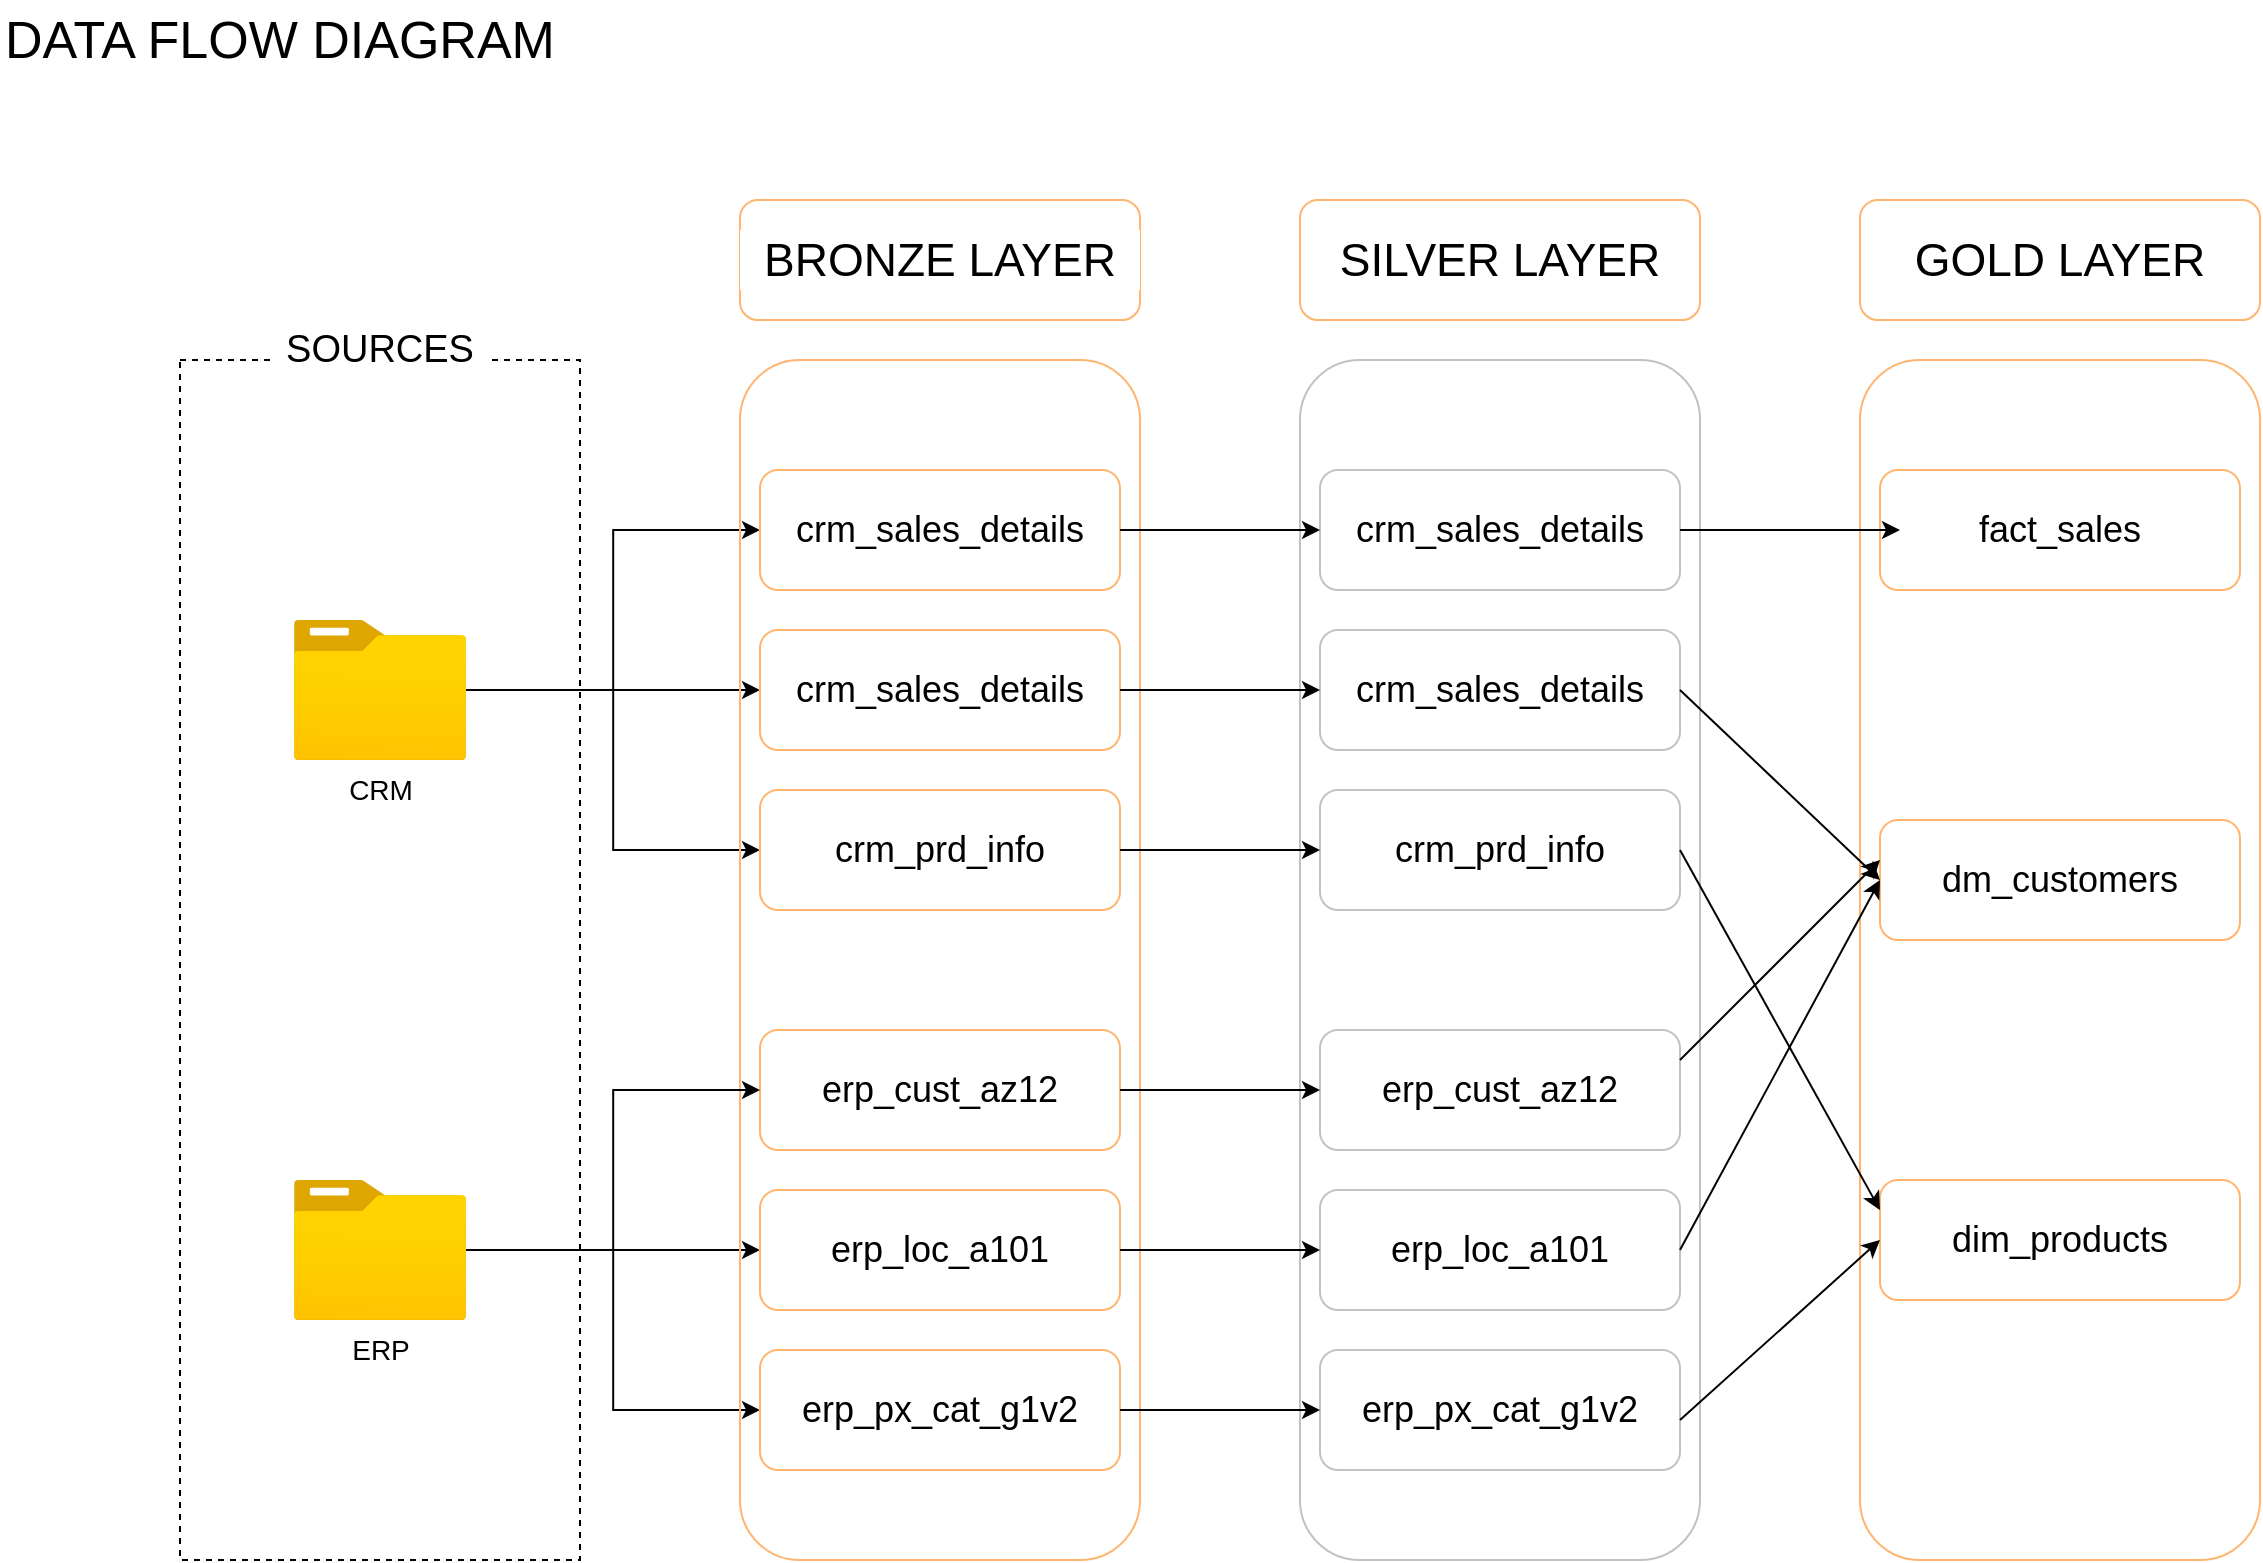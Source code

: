 <mxfile version="28.1.2">
  <diagram name="Page-1" id="Qnqrf3mM9ic47OpevB5z">
    <mxGraphModel dx="496" dy="1124" grid="1" gridSize="10" guides="1" tooltips="1" connect="1" arrows="1" fold="1" page="1" pageScale="1" pageWidth="1600" pageHeight="900" math="0" shadow="0">
      <root>
        <mxCell id="0" />
        <mxCell id="1" parent="0" />
        <mxCell id="ktRouUgQBSJWXrkZJeMn-16" value="" style="rounded=1;whiteSpace=wrap;html=1;fillColor=none;strokeColor=#C2C2C2;" vertex="1" parent="1">
          <mxGeometry x="680" y="200" width="200" height="600" as="geometry" />
        </mxCell>
        <mxCell id="w7vcbSv_xa6yoVL9aL-E-1" value="DATA FLOW DIAGRAM" style="text;html=1;align=center;verticalAlign=middle;whiteSpace=wrap;rounded=0;fontSize=26;" parent="1" vertex="1">
          <mxGeometry x="30" y="20" width="280" height="40" as="geometry" />
        </mxCell>
        <mxCell id="w7vcbSv_xa6yoVL9aL-E-3" value="" style="rounded=0;whiteSpace=wrap;html=1;fillColor=none;dashed=1;" parent="1" vertex="1">
          <mxGeometry x="120" y="200" width="200" height="600" as="geometry" />
        </mxCell>
        <mxCell id="w7vcbSv_xa6yoVL9aL-E-4" value="SOURCES" style="text;html=1;align=center;verticalAlign=middle;whiteSpace=wrap;rounded=0;fontSize=19;fillColor=default;" parent="1" vertex="1">
          <mxGeometry x="165" y="180" width="110" height="30" as="geometry" />
        </mxCell>
        <mxCell id="w7vcbSv_xa6yoVL9aL-E-34" style="edgeStyle=orthogonalEdgeStyle;rounded=0;orthogonalLoop=1;jettySize=auto;html=1;" parent="1" source="w7vcbSv_xa6yoVL9aL-E-5" edge="1">
          <mxGeometry relative="1" as="geometry">
            <mxPoint x="410" y="365.0" as="targetPoint" />
          </mxGeometry>
        </mxCell>
        <mxCell id="w7vcbSv_xa6yoVL9aL-E-35" style="edgeStyle=orthogonalEdgeStyle;rounded=0;orthogonalLoop=1;jettySize=auto;html=1;entryX=0;entryY=0.5;entryDx=0;entryDy=0;" parent="1" source="w7vcbSv_xa6yoVL9aL-E-5" target="w7vcbSv_xa6yoVL9aL-E-10" edge="1">
          <mxGeometry relative="1" as="geometry" />
        </mxCell>
        <mxCell id="w7vcbSv_xa6yoVL9aL-E-36" style="edgeStyle=orthogonalEdgeStyle;rounded=0;orthogonalLoop=1;jettySize=auto;html=1;entryX=0;entryY=0.5;entryDx=0;entryDy=0;" parent="1" source="w7vcbSv_xa6yoVL9aL-E-5" target="w7vcbSv_xa6yoVL9aL-E-12" edge="1">
          <mxGeometry relative="1" as="geometry" />
        </mxCell>
        <mxCell id="w7vcbSv_xa6yoVL9aL-E-5" value="CRM" style="image;aspect=fixed;html=1;points=[];align=center;fontSize=14;image=img/lib/azure2/general/Folder_Blank.svg;" parent="1" vertex="1">
          <mxGeometry x="176.87" y="330" width="86.25" height="70" as="geometry" />
        </mxCell>
        <mxCell id="w7vcbSv_xa6yoVL9aL-E-30" style="edgeStyle=orthogonalEdgeStyle;rounded=0;orthogonalLoop=1;jettySize=auto;html=1;entryX=0;entryY=0.5;entryDx=0;entryDy=0;" parent="1" source="w7vcbSv_xa6yoVL9aL-E-6" target="w7vcbSv_xa6yoVL9aL-E-14" edge="1">
          <mxGeometry relative="1" as="geometry" />
        </mxCell>
        <mxCell id="w7vcbSv_xa6yoVL9aL-E-33" style="edgeStyle=orthogonalEdgeStyle;rounded=0;orthogonalLoop=1;jettySize=auto;html=1;entryX=0;entryY=0.5;entryDx=0;entryDy=0;" parent="1" source="w7vcbSv_xa6yoVL9aL-E-6" target="w7vcbSv_xa6yoVL9aL-E-15" edge="1">
          <mxGeometry relative="1" as="geometry" />
        </mxCell>
        <mxCell id="w7vcbSv_xa6yoVL9aL-E-6" value="ERP" style="image;aspect=fixed;html=1;points=[];align=center;fontSize=14;image=img/lib/azure2/general/Folder_Blank.svg;" parent="1" vertex="1">
          <mxGeometry x="176.88" y="610" width="86.25" height="70" as="geometry" />
        </mxCell>
        <mxCell id="w7vcbSv_xa6yoVL9aL-E-7" value="" style="rounded=1;whiteSpace=wrap;html=1;fillColor=none;strokeColor=#FFB570;" parent="1" vertex="1">
          <mxGeometry x="400" y="200" width="200" height="600" as="geometry" />
        </mxCell>
        <mxCell id="w7vcbSv_xa6yoVL9aL-E-8" value="" style="rounded=1;whiteSpace=wrap;html=1;fillColor=default;strokeColor=#FFB570;" parent="1" vertex="1">
          <mxGeometry x="400" y="120" width="200" height="60" as="geometry" />
        </mxCell>
        <mxCell id="w7vcbSv_xa6yoVL9aL-E-9" value="BRONZE LAYER" style="text;html=1;align=center;verticalAlign=middle;whiteSpace=wrap;rounded=0;fontSize=23;fillColor=default;" parent="1" vertex="1">
          <mxGeometry x="400" y="135" width="200" height="30" as="geometry" />
        </mxCell>
        <mxCell id="w7vcbSv_xa6yoVL9aL-E-16" value="" style="group" parent="1" vertex="1" connectable="0">
          <mxGeometry x="410" y="255" width="200" height="220" as="geometry" />
        </mxCell>
        <mxCell id="w7vcbSv_xa6yoVL9aL-E-10" value="" style="rounded=1;whiteSpace=wrap;html=1;fillColor=default;strokeColor=#FFB570;" parent="w7vcbSv_xa6yoVL9aL-E-16" vertex="1">
          <mxGeometry width="180" height="60" as="geometry" />
        </mxCell>
        <mxCell id="w7vcbSv_xa6yoVL9aL-E-11" value="" style="rounded=1;whiteSpace=wrap;html=1;fillColor=default;strokeColor=#FFB570;" parent="w7vcbSv_xa6yoVL9aL-E-16" vertex="1">
          <mxGeometry y="80" width="180" height="60" as="geometry" />
        </mxCell>
        <mxCell id="w7vcbSv_xa6yoVL9aL-E-12" value="" style="rounded=1;whiteSpace=wrap;html=1;fillColor=default;strokeColor=#FFB570;" parent="w7vcbSv_xa6yoVL9aL-E-16" vertex="1">
          <mxGeometry y="160" width="180" height="60" as="geometry" />
        </mxCell>
        <mxCell id="w7vcbSv_xa6yoVL9aL-E-18" value="crm_sales_details" style="text;html=1;align=center;verticalAlign=middle;whiteSpace=wrap;rounded=0;fontSize=18;fillColor=none;" parent="w7vcbSv_xa6yoVL9aL-E-16" vertex="1">
          <mxGeometry x="10" y="15" width="160" height="30" as="geometry" />
        </mxCell>
        <mxCell id="w7vcbSv_xa6yoVL9aL-E-19" value="crm_sales_details" style="text;html=1;align=center;verticalAlign=middle;whiteSpace=wrap;rounded=0;fontSize=18;fillColor=none;" parent="w7vcbSv_xa6yoVL9aL-E-16" vertex="1">
          <mxGeometry x="10" y="95" width="160" height="30" as="geometry" />
        </mxCell>
        <mxCell id="w7vcbSv_xa6yoVL9aL-E-20" value="crm_prd_info" style="text;html=1;align=center;verticalAlign=middle;whiteSpace=wrap;rounded=0;fontSize=18;fillColor=none;" parent="w7vcbSv_xa6yoVL9aL-E-16" vertex="1">
          <mxGeometry x="10" y="175" width="160" height="30" as="geometry" />
        </mxCell>
        <mxCell id="w7vcbSv_xa6yoVL9aL-E-17" value="" style="group" parent="1" vertex="1" connectable="0">
          <mxGeometry x="410" y="535" width="180" height="220" as="geometry" />
        </mxCell>
        <mxCell id="w7vcbSv_xa6yoVL9aL-E-13" value="" style="rounded=1;whiteSpace=wrap;html=1;fillColor=default;strokeColor=#FFB570;" parent="w7vcbSv_xa6yoVL9aL-E-17" vertex="1">
          <mxGeometry width="180" height="60" as="geometry" />
        </mxCell>
        <mxCell id="w7vcbSv_xa6yoVL9aL-E-14" value="" style="rounded=1;whiteSpace=wrap;html=1;fillColor=default;strokeColor=#FFB570;" parent="w7vcbSv_xa6yoVL9aL-E-17" vertex="1">
          <mxGeometry y="80" width="180" height="60" as="geometry" />
        </mxCell>
        <mxCell id="w7vcbSv_xa6yoVL9aL-E-15" value="" style="rounded=1;whiteSpace=wrap;html=1;fillColor=default;strokeColor=#FFB570;" parent="w7vcbSv_xa6yoVL9aL-E-17" vertex="1">
          <mxGeometry y="160" width="180" height="60" as="geometry" />
        </mxCell>
        <mxCell id="w7vcbSv_xa6yoVL9aL-E-24" value="erp_cust_az12" style="text;html=1;align=center;verticalAlign=middle;whiteSpace=wrap;rounded=0;fontSize=18;fillColor=none;" parent="w7vcbSv_xa6yoVL9aL-E-17" vertex="1">
          <mxGeometry x="10" y="15" width="160" height="30" as="geometry" />
        </mxCell>
        <mxCell id="w7vcbSv_xa6yoVL9aL-E-27" value="erp_loc_a101" style="text;html=1;align=center;verticalAlign=middle;whiteSpace=wrap;rounded=0;fontSize=18;fillColor=none;" parent="w7vcbSv_xa6yoVL9aL-E-17" vertex="1">
          <mxGeometry x="10" y="95" width="160" height="30" as="geometry" />
        </mxCell>
        <mxCell id="w7vcbSv_xa6yoVL9aL-E-28" value="erp_px_cat_g1v2" style="text;html=1;align=center;verticalAlign=middle;whiteSpace=wrap;rounded=0;fontSize=18;fillColor=none;" parent="w7vcbSv_xa6yoVL9aL-E-17" vertex="1">
          <mxGeometry x="10" y="175" width="160" height="30" as="geometry" />
        </mxCell>
        <mxCell id="w7vcbSv_xa6yoVL9aL-E-32" style="edgeStyle=orthogonalEdgeStyle;rounded=0;orthogonalLoop=1;jettySize=auto;html=1;entryX=0;entryY=0.5;entryDx=0;entryDy=0;" parent="1" source="w7vcbSv_xa6yoVL9aL-E-6" target="w7vcbSv_xa6yoVL9aL-E-13" edge="1">
          <mxGeometry relative="1" as="geometry" />
        </mxCell>
        <mxCell id="ktRouUgQBSJWXrkZJeMn-1" value="SILVER LAYER" style="rounded=1;whiteSpace=wrap;html=1;fillColor=default;strokeColor=light-dark(#FFB570,#C2C2C2);fontSize=23;" vertex="1" parent="1">
          <mxGeometry x="680" y="120" width="200" height="60" as="geometry" />
        </mxCell>
        <mxCell id="ktRouUgQBSJWXrkZJeMn-2" value="" style="group" vertex="1" connectable="0" parent="1">
          <mxGeometry x="670" y="255" width="200" height="545" as="geometry" />
        </mxCell>
        <mxCell id="ktRouUgQBSJWXrkZJeMn-3" value="" style="rounded=1;whiteSpace=wrap;html=1;fillColor=default;strokeColor=#C2C2C2;" vertex="1" parent="ktRouUgQBSJWXrkZJeMn-2">
          <mxGeometry x="20" width="180" height="60" as="geometry" />
        </mxCell>
        <mxCell id="ktRouUgQBSJWXrkZJeMn-4" value="" style="rounded=1;whiteSpace=wrap;html=1;fillColor=default;strokeColor=#C2C2C2;" vertex="1" parent="ktRouUgQBSJWXrkZJeMn-2">
          <mxGeometry x="20" y="80" width="180" height="60" as="geometry" />
        </mxCell>
        <mxCell id="ktRouUgQBSJWXrkZJeMn-5" value="" style="rounded=1;whiteSpace=wrap;html=1;fillColor=default;strokeColor=#C2C2C2;" vertex="1" parent="ktRouUgQBSJWXrkZJeMn-2">
          <mxGeometry x="20" y="160" width="180" height="60" as="geometry" />
        </mxCell>
        <mxCell id="ktRouUgQBSJWXrkZJeMn-6" value="crm_sales_details" style="text;html=1;align=center;verticalAlign=middle;whiteSpace=wrap;rounded=0;fontSize=18;fillColor=none;" vertex="1" parent="ktRouUgQBSJWXrkZJeMn-2">
          <mxGeometry x="30" y="15" width="160" height="30" as="geometry" />
        </mxCell>
        <mxCell id="ktRouUgQBSJWXrkZJeMn-7" value="crm_sales_details" style="text;html=1;align=center;verticalAlign=middle;whiteSpace=wrap;rounded=0;fontSize=18;fillColor=none;" vertex="1" parent="ktRouUgQBSJWXrkZJeMn-2">
          <mxGeometry x="30" y="95" width="160" height="30" as="geometry" />
        </mxCell>
        <mxCell id="ktRouUgQBSJWXrkZJeMn-8" value="crm_prd_info" style="text;html=1;align=center;verticalAlign=middle;whiteSpace=wrap;rounded=0;fontSize=18;fillColor=none;" vertex="1" parent="ktRouUgQBSJWXrkZJeMn-2">
          <mxGeometry x="30" y="175" width="160" height="30" as="geometry" />
        </mxCell>
        <mxCell id="ktRouUgQBSJWXrkZJeMn-9" value="" style="group" vertex="1" connectable="0" parent="1">
          <mxGeometry x="670" y="535" width="180" height="220" as="geometry" />
        </mxCell>
        <mxCell id="ktRouUgQBSJWXrkZJeMn-10" value="" style="rounded=1;whiteSpace=wrap;html=1;fillColor=default;strokeColor=#C2C2C2;" vertex="1" parent="ktRouUgQBSJWXrkZJeMn-9">
          <mxGeometry x="20" width="180" height="60" as="geometry" />
        </mxCell>
        <mxCell id="ktRouUgQBSJWXrkZJeMn-11" value="" style="rounded=1;whiteSpace=wrap;html=1;fillColor=default;strokeColor=#C2C2C2;" vertex="1" parent="ktRouUgQBSJWXrkZJeMn-9">
          <mxGeometry x="20" y="80" width="180" height="60" as="geometry" />
        </mxCell>
        <mxCell id="ktRouUgQBSJWXrkZJeMn-12" value="" style="rounded=1;whiteSpace=wrap;html=1;fillColor=default;strokeColor=#C2C2C2;" vertex="1" parent="ktRouUgQBSJWXrkZJeMn-9">
          <mxGeometry x="20" y="160" width="180" height="60" as="geometry" />
        </mxCell>
        <mxCell id="ktRouUgQBSJWXrkZJeMn-13" value="erp_cust_az12" style="text;html=1;align=center;verticalAlign=middle;whiteSpace=wrap;rounded=0;fontSize=18;fillColor=none;" vertex="1" parent="ktRouUgQBSJWXrkZJeMn-9">
          <mxGeometry x="30" y="15" width="160" height="30" as="geometry" />
        </mxCell>
        <mxCell id="ktRouUgQBSJWXrkZJeMn-14" value="erp_loc_a101" style="text;html=1;align=center;verticalAlign=middle;whiteSpace=wrap;rounded=0;fontSize=18;fillColor=none;" vertex="1" parent="ktRouUgQBSJWXrkZJeMn-9">
          <mxGeometry x="30" y="95" width="160" height="30" as="geometry" />
        </mxCell>
        <mxCell id="ktRouUgQBSJWXrkZJeMn-15" value="erp_px_cat_g1v2" style="text;html=1;align=center;verticalAlign=middle;whiteSpace=wrap;rounded=0;fontSize=18;fillColor=none;" vertex="1" parent="ktRouUgQBSJWXrkZJeMn-9">
          <mxGeometry x="30" y="175" width="160" height="30" as="geometry" />
        </mxCell>
        <mxCell id="ktRouUgQBSJWXrkZJeMn-17" value="" style="endArrow=classic;html=1;rounded=0;exitX=1;exitY=0.5;exitDx=0;exitDy=0;entryX=0;entryY=0.5;entryDx=0;entryDy=0;" edge="1" parent="1" source="w7vcbSv_xa6yoVL9aL-E-10" target="ktRouUgQBSJWXrkZJeMn-3">
          <mxGeometry width="50" height="50" relative="1" as="geometry">
            <mxPoint x="430" y="420" as="sourcePoint" />
            <mxPoint x="480" y="370" as="targetPoint" />
          </mxGeometry>
        </mxCell>
        <mxCell id="ktRouUgQBSJWXrkZJeMn-18" value="" style="endArrow=classic;html=1;rounded=0;exitX=1;exitY=0.5;exitDx=0;exitDy=0;entryX=0;entryY=0.5;entryDx=0;entryDy=0;" edge="1" parent="1" source="w7vcbSv_xa6yoVL9aL-E-11" target="ktRouUgQBSJWXrkZJeMn-4">
          <mxGeometry width="50" height="50" relative="1" as="geometry">
            <mxPoint x="630" y="280" as="sourcePoint" />
            <mxPoint x="730" y="280" as="targetPoint" />
          </mxGeometry>
        </mxCell>
        <mxCell id="ktRouUgQBSJWXrkZJeMn-19" value="" style="endArrow=classic;html=1;rounded=0;exitX=1;exitY=0.5;exitDx=0;exitDy=0;entryX=0;entryY=0.5;entryDx=0;entryDy=0;" edge="1" parent="1" source="w7vcbSv_xa6yoVL9aL-E-12" target="ktRouUgQBSJWXrkZJeMn-5">
          <mxGeometry width="50" height="50" relative="1" as="geometry">
            <mxPoint x="690" y="360" as="sourcePoint" />
            <mxPoint x="790" y="360" as="targetPoint" />
          </mxGeometry>
        </mxCell>
        <mxCell id="ktRouUgQBSJWXrkZJeMn-21" value="" style="endArrow=classic;html=1;rounded=0;exitX=1;exitY=0.5;exitDx=0;exitDy=0;entryX=0;entryY=0.5;entryDx=0;entryDy=0;" edge="1" parent="1" source="w7vcbSv_xa6yoVL9aL-E-13" target="ktRouUgQBSJWXrkZJeMn-10">
          <mxGeometry width="50" height="50" relative="1" as="geometry">
            <mxPoint x="680" y="740" as="sourcePoint" />
            <mxPoint x="780" y="740" as="targetPoint" />
          </mxGeometry>
        </mxCell>
        <mxCell id="ktRouUgQBSJWXrkZJeMn-22" value="" style="endArrow=classic;html=1;rounded=0;exitX=1;exitY=0.5;exitDx=0;exitDy=0;entryX=0;entryY=0.5;entryDx=0;entryDy=0;" edge="1" parent="1" source="w7vcbSv_xa6yoVL9aL-E-14" target="ktRouUgQBSJWXrkZJeMn-11">
          <mxGeometry width="50" height="50" relative="1" as="geometry">
            <mxPoint x="630" y="630" as="sourcePoint" />
            <mxPoint x="730" y="630" as="targetPoint" />
          </mxGeometry>
        </mxCell>
        <mxCell id="ktRouUgQBSJWXrkZJeMn-23" value="" style="endArrow=classic;html=1;rounded=0;exitX=1;exitY=0.5;exitDx=0;exitDy=0;entryX=0;entryY=0.5;entryDx=0;entryDy=0;" edge="1" parent="1" source="w7vcbSv_xa6yoVL9aL-E-15" target="ktRouUgQBSJWXrkZJeMn-12">
          <mxGeometry width="50" height="50" relative="1" as="geometry">
            <mxPoint x="640" y="660" as="sourcePoint" />
            <mxPoint x="740" y="660" as="targetPoint" />
          </mxGeometry>
        </mxCell>
        <mxCell id="ktRouUgQBSJWXrkZJeMn-24" value="" style="rounded=1;whiteSpace=wrap;html=1;fillColor=none;strokeColor=#FFB570;" vertex="1" parent="1">
          <mxGeometry x="960" y="200" width="200" height="600" as="geometry" />
        </mxCell>
        <mxCell id="ktRouUgQBSJWXrkZJeMn-25" value="GOLD LAYER" style="rounded=1;whiteSpace=wrap;html=1;fillColor=default;strokeColor=#FFB570;fontSize=23;" vertex="1" parent="1">
          <mxGeometry x="960" y="120" width="200" height="60" as="geometry" />
        </mxCell>
        <mxCell id="ktRouUgQBSJWXrkZJeMn-26" value="" style="group" vertex="1" connectable="0" parent="1">
          <mxGeometry x="950" y="255" width="200" height="545" as="geometry" />
        </mxCell>
        <mxCell id="ktRouUgQBSJWXrkZJeMn-27" value="" style="rounded=1;whiteSpace=wrap;html=1;fillColor=default;strokeColor=#FFB570;" vertex="1" parent="ktRouUgQBSJWXrkZJeMn-26">
          <mxGeometry x="20" width="180" height="60" as="geometry" />
        </mxCell>
        <mxCell id="ktRouUgQBSJWXrkZJeMn-28" value="" style="rounded=1;whiteSpace=wrap;html=1;fillColor=default;strokeColor=#FFB570;" vertex="1" parent="ktRouUgQBSJWXrkZJeMn-26">
          <mxGeometry x="20" y="175" width="180" height="60" as="geometry" />
        </mxCell>
        <mxCell id="ktRouUgQBSJWXrkZJeMn-29" value="" style="rounded=1;whiteSpace=wrap;html=1;fillColor=default;strokeColor=#FFB570;" vertex="1" parent="ktRouUgQBSJWXrkZJeMn-26">
          <mxGeometry x="20" y="355" width="180" height="60" as="geometry" />
        </mxCell>
        <mxCell id="ktRouUgQBSJWXrkZJeMn-30" value="fact_sales" style="text;html=1;align=center;verticalAlign=middle;whiteSpace=wrap;rounded=0;fontSize=18;fillColor=none;" vertex="1" parent="ktRouUgQBSJWXrkZJeMn-26">
          <mxGeometry x="30" y="15" width="160" height="30" as="geometry" />
        </mxCell>
        <mxCell id="ktRouUgQBSJWXrkZJeMn-31" value="dm_customers" style="text;html=1;align=center;verticalAlign=middle;whiteSpace=wrap;rounded=0;fontSize=18;fillColor=none;" vertex="1" parent="ktRouUgQBSJWXrkZJeMn-26">
          <mxGeometry x="30" y="190" width="160" height="30" as="geometry" />
        </mxCell>
        <mxCell id="ktRouUgQBSJWXrkZJeMn-32" value="dim_products" style="text;html=1;align=center;verticalAlign=middle;whiteSpace=wrap;rounded=0;fontSize=18;fillColor=none;" vertex="1" parent="ktRouUgQBSJWXrkZJeMn-26">
          <mxGeometry x="30" y="370" width="160" height="30" as="geometry" />
        </mxCell>
        <mxCell id="ktRouUgQBSJWXrkZJeMn-33" value="" style="endArrow=classic;html=1;rounded=0;exitX=1;exitY=0.5;exitDx=0;exitDy=0;entryX=0;entryY=0.5;entryDx=0;entryDy=0;" edge="1" parent="1" source="ktRouUgQBSJWXrkZJeMn-3" target="ktRouUgQBSJWXrkZJeMn-30">
          <mxGeometry width="50" height="50" relative="1" as="geometry">
            <mxPoint x="880" y="480" as="sourcePoint" />
            <mxPoint x="930" y="430" as="targetPoint" />
          </mxGeometry>
        </mxCell>
        <mxCell id="ktRouUgQBSJWXrkZJeMn-34" value="" style="endArrow=classic;html=1;rounded=0;exitX=1;exitY=0.5;exitDx=0;exitDy=0;entryX=0;entryY=0.5;entryDx=0;entryDy=0;" edge="1" parent="1" source="ktRouUgQBSJWXrkZJeMn-4" target="ktRouUgQBSJWXrkZJeMn-28">
          <mxGeometry width="50" height="50" relative="1" as="geometry">
            <mxPoint x="880" y="480" as="sourcePoint" />
            <mxPoint x="930" y="430" as="targetPoint" />
          </mxGeometry>
        </mxCell>
        <mxCell id="ktRouUgQBSJWXrkZJeMn-35" value="" style="endArrow=classic;html=1;rounded=0;exitX=1;exitY=0.25;exitDx=0;exitDy=0;" edge="1" parent="1" source="ktRouUgQBSJWXrkZJeMn-10">
          <mxGeometry width="50" height="50" relative="1" as="geometry">
            <mxPoint x="880" y="480" as="sourcePoint" />
            <mxPoint x="970" y="450" as="targetPoint" />
          </mxGeometry>
        </mxCell>
        <mxCell id="ktRouUgQBSJWXrkZJeMn-36" value="" style="endArrow=classic;html=1;rounded=0;exitX=1;exitY=0.5;exitDx=0;exitDy=0;entryX=0;entryY=0.5;entryDx=0;entryDy=0;" edge="1" parent="1" source="ktRouUgQBSJWXrkZJeMn-11" target="ktRouUgQBSJWXrkZJeMn-28">
          <mxGeometry width="50" height="50" relative="1" as="geometry">
            <mxPoint x="880" y="480" as="sourcePoint" />
            <mxPoint x="930" y="430" as="targetPoint" />
          </mxGeometry>
        </mxCell>
        <mxCell id="ktRouUgQBSJWXrkZJeMn-37" value="" style="endArrow=classic;html=1;rounded=0;exitX=1;exitY=0.5;exitDx=0;exitDy=0;entryX=0;entryY=0.25;entryDx=0;entryDy=0;" edge="1" parent="1" source="ktRouUgQBSJWXrkZJeMn-5" target="ktRouUgQBSJWXrkZJeMn-29">
          <mxGeometry width="50" height="50" relative="1" as="geometry">
            <mxPoint x="880" y="480" as="sourcePoint" />
            <mxPoint x="930" y="430" as="targetPoint" />
          </mxGeometry>
        </mxCell>
        <mxCell id="ktRouUgQBSJWXrkZJeMn-38" value="" style="endArrow=classic;html=1;rounded=0;entryX=0;entryY=0.5;entryDx=0;entryDy=0;" edge="1" parent="1" target="ktRouUgQBSJWXrkZJeMn-29">
          <mxGeometry width="50" height="50" relative="1" as="geometry">
            <mxPoint x="870" y="730" as="sourcePoint" />
            <mxPoint x="930" y="430" as="targetPoint" />
          </mxGeometry>
        </mxCell>
      </root>
    </mxGraphModel>
  </diagram>
</mxfile>
